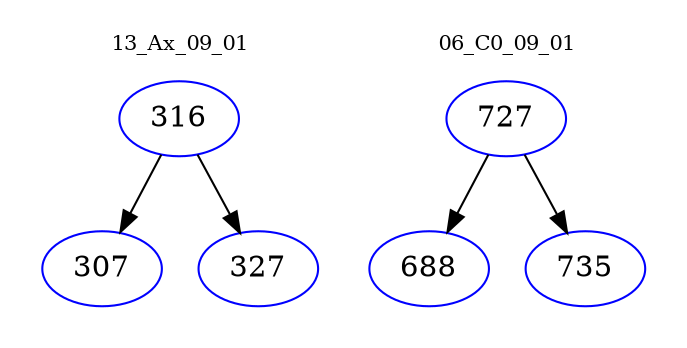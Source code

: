 digraph{
subgraph cluster_0 {
color = white
label = "13_Ax_09_01";
fontsize=10;
T0_316 [label="316", color="blue"]
T0_316 -> T0_307 [color="black"]
T0_307 [label="307", color="blue"]
T0_316 -> T0_327 [color="black"]
T0_327 [label="327", color="blue"]
}
subgraph cluster_1 {
color = white
label = "06_C0_09_01";
fontsize=10;
T1_727 [label="727", color="blue"]
T1_727 -> T1_688 [color="black"]
T1_688 [label="688", color="blue"]
T1_727 -> T1_735 [color="black"]
T1_735 [label="735", color="blue"]
}
}
